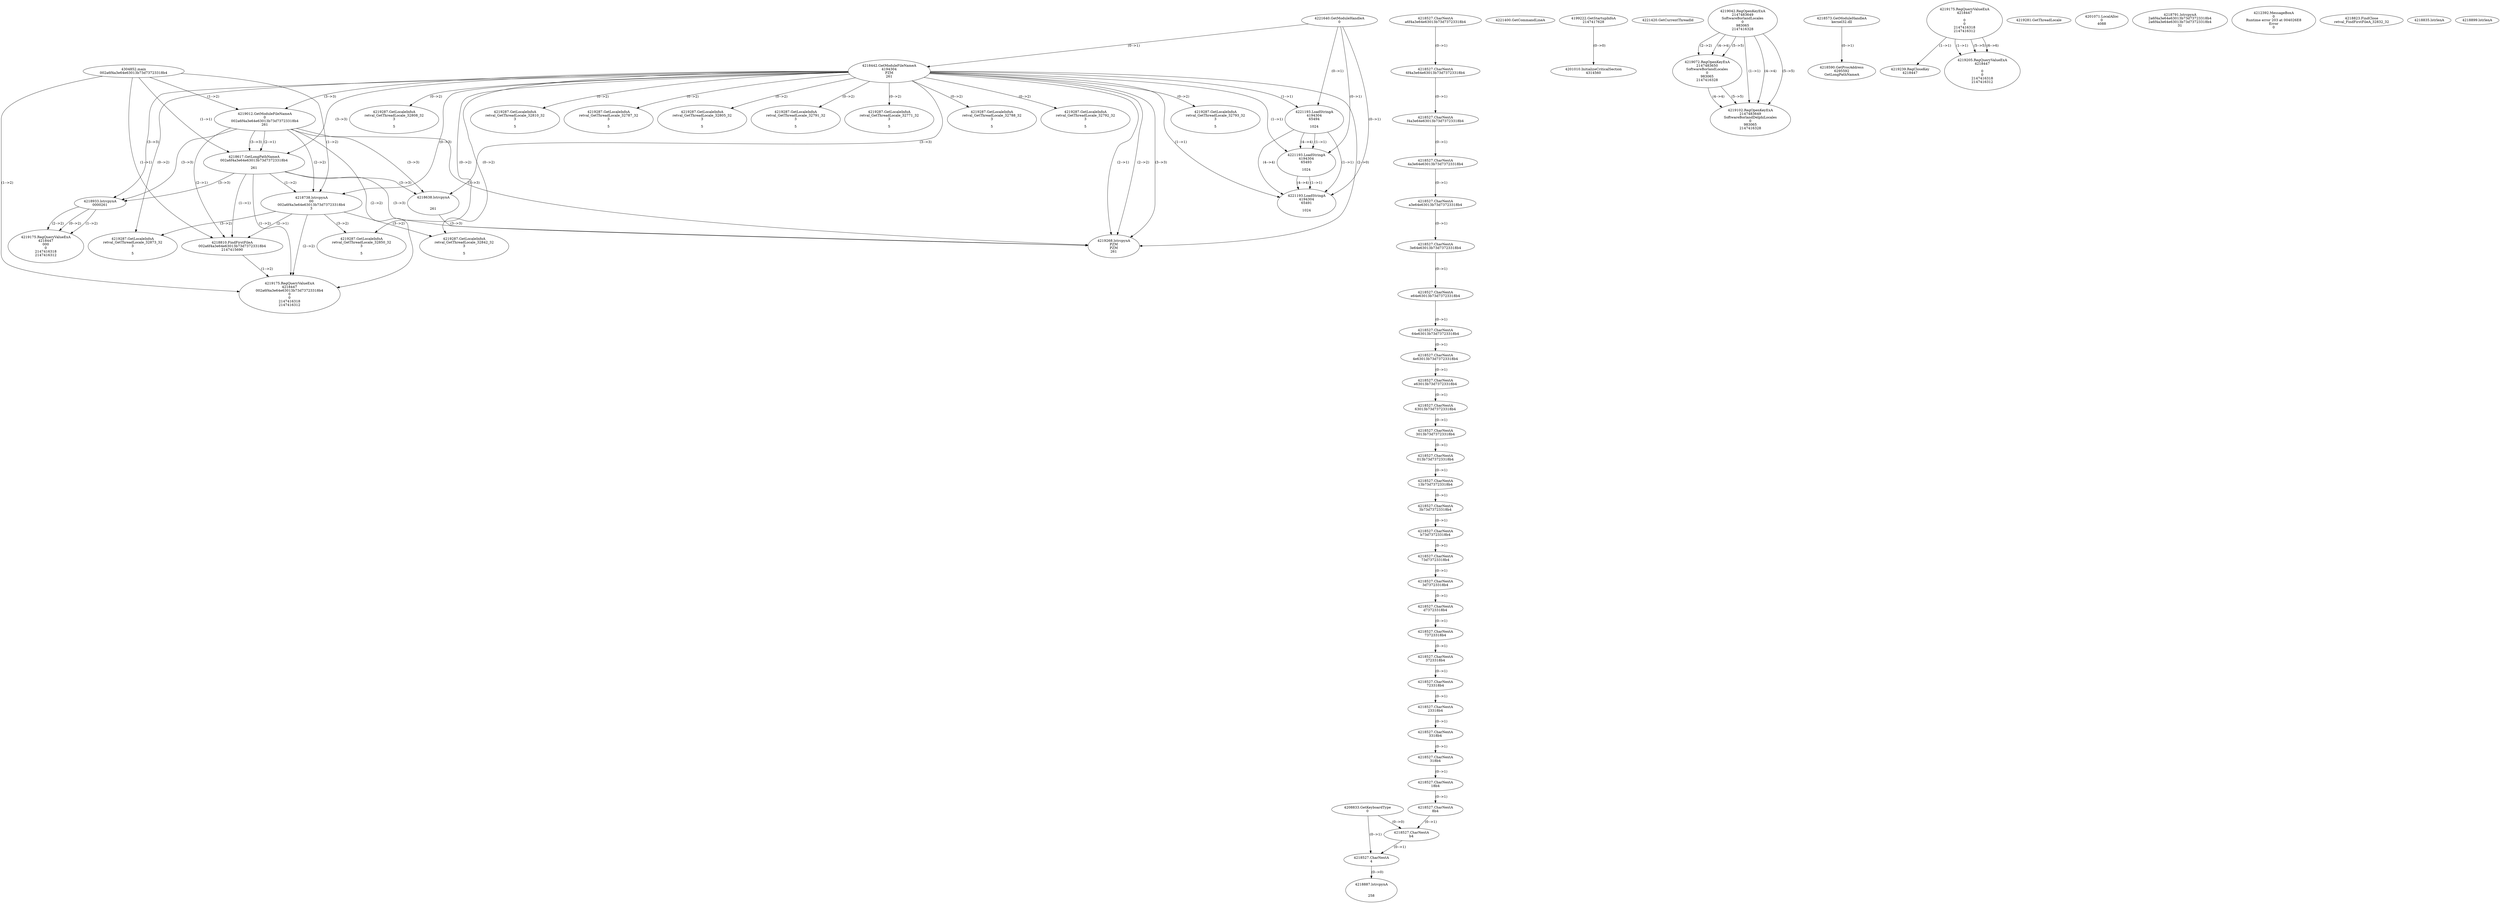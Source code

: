 // Global SCDG with merge call
digraph {
	0 [label="4304852.main
002a6f4a3e64e63013b73d73723318b4"]
	1 [label="4221640.GetModuleHandleA
0"]
	2 [label="4208833.GetKeyboardType
0"]
	3 [label="4221400.GetCommandLineA
"]
	4 [label="4199222.GetStartupInfoA
2147417628"]
	5 [label="4221420.GetCurrentThreadId
"]
	6 [label="4218442.GetModuleFileNameA
4194304
PZM
261"]
	1 -> 6 [label="(0-->1)"]
	7 [label="4219012.GetModuleFileNameA
0
002a6f4a3e64e63013b73d73723318b4
261"]
	0 -> 7 [label="(1-->2)"]
	6 -> 7 [label="(3-->3)"]
	8 [label="4219042.RegOpenKeyExA
2147483649
Software\Borland\Locales
0
983065
2147416328"]
	9 [label="4219072.RegOpenKeyExA
2147483650
Software\Borland\Locales
0
983065
2147416328"]
	8 -> 9 [label="(2-->2)"]
	8 -> 9 [label="(4-->4)"]
	8 -> 9 [label="(5-->5)"]
	10 [label="4219102.RegOpenKeyExA
2147483649
Software\Borland\Delphi\Locales
0
983065
2147416328"]
	8 -> 10 [label="(1-->1)"]
	8 -> 10 [label="(4-->4)"]
	9 -> 10 [label="(4-->4)"]
	8 -> 10 [label="(5-->5)"]
	9 -> 10 [label="(5-->5)"]
	11 [label="4218573.GetModuleHandleA
kernel32.dll"]
	12 [label="4218590.GetProcAddress
6295592
GetLongPathNameA"]
	11 -> 12 [label="(0-->1)"]
	13 [label="4218617.GetLongPathNameA
002a6f4a3e64e63013b73d73723318b4

261"]
	0 -> 13 [label="(1-->1)"]
	7 -> 13 [label="(2-->1)"]
	6 -> 13 [label="(3-->3)"]
	7 -> 13 [label="(3-->3)"]
	14 [label="4218638.lstrcpynA


261"]
	6 -> 14 [label="(3-->3)"]
	7 -> 14 [label="(3-->3)"]
	13 -> 14 [label="(3-->3)"]
	15 [label="4219175.RegQueryValueExA
4218447

0
0
2147416318
2147416312"]
	16 [label="4219239.RegCloseKey
4218447"]
	15 -> 16 [label="(1-->1)"]
	17 [label="4219268.lstrcpynA
PZM
PZM
261"]
	6 -> 17 [label="(2-->1)"]
	6 -> 17 [label="(2-->2)"]
	6 -> 17 [label="(3-->3)"]
	7 -> 17 [label="(3-->3)"]
	13 -> 17 [label="(3-->3)"]
	14 -> 17 [label="(3-->3)"]
	6 -> 17 [label="(2-->0)"]
	18 [label="4219281.GetThreadLocale
"]
	19 [label="4219287.GetLocaleInfoA
retval_GetThreadLocale_32793_32
3

5"]
	6 -> 19 [label="(0-->2)"]
	20 [label="4221193.LoadStringA
4194304
65494

1024"]
	1 -> 20 [label="(0-->1)"]
	6 -> 20 [label="(1-->1)"]
	21 [label="4221193.LoadStringA
4194304
65493

1024"]
	1 -> 21 [label="(0-->1)"]
	6 -> 21 [label="(1-->1)"]
	20 -> 21 [label="(1-->1)"]
	20 -> 21 [label="(4-->4)"]
	22 [label="4201010.InitializeCriticalSection
4314560"]
	4 -> 22 [label="(0-->0)"]
	23 [label="4201071.LocalAlloc
0
4088"]
	24 [label="4219205.RegQueryValueExA
4218447

0
0
2147416318
2147416312"]
	15 -> 24 [label="(1-->1)"]
	15 -> 24 [label="(5-->5)"]
	15 -> 24 [label="(6-->6)"]
	25 [label="4219287.GetLocaleInfoA
retval_GetThreadLocale_32808_32
3

5"]
	6 -> 25 [label="(0-->2)"]
	26 [label="4221193.LoadStringA
4194304
65491

1024"]
	1 -> 26 [label="(0-->1)"]
	6 -> 26 [label="(1-->1)"]
	20 -> 26 [label="(1-->1)"]
	21 -> 26 [label="(1-->1)"]
	20 -> 26 [label="(4-->4)"]
	21 -> 26 [label="(4-->4)"]
	27 [label="4218738.lstrcpynA
00
002a6f4a3e64e63013b73d73723318b4
3"]
	0 -> 27 [label="(1-->2)"]
	7 -> 27 [label="(2-->2)"]
	13 -> 27 [label="(1-->2)"]
	6 -> 27 [label="(0-->3)"]
	28 [label="4218527.CharNextA
a6f4a3e64e63013b73d73723318b4"]
	29 [label="4218527.CharNextA
6f4a3e64e63013b73d73723318b4"]
	28 -> 29 [label="(0-->1)"]
	30 [label="4218527.CharNextA
f4a3e64e63013b73d73723318b4"]
	29 -> 30 [label="(0-->1)"]
	31 [label="4218527.CharNextA
4a3e64e63013b73d73723318b4"]
	30 -> 31 [label="(0-->1)"]
	32 [label="4218527.CharNextA
a3e64e63013b73d73723318b4"]
	31 -> 32 [label="(0-->1)"]
	33 [label="4218527.CharNextA
3e64e63013b73d73723318b4"]
	32 -> 33 [label="(0-->1)"]
	34 [label="4218527.CharNextA
e64e63013b73d73723318b4"]
	33 -> 34 [label="(0-->1)"]
	35 [label="4218527.CharNextA
64e63013b73d73723318b4"]
	34 -> 35 [label="(0-->1)"]
	36 [label="4218527.CharNextA
4e63013b73d73723318b4"]
	35 -> 36 [label="(0-->1)"]
	37 [label="4218527.CharNextA
e63013b73d73723318b4"]
	36 -> 37 [label="(0-->1)"]
	38 [label="4218527.CharNextA
63013b73d73723318b4"]
	37 -> 38 [label="(0-->1)"]
	39 [label="4218527.CharNextA
3013b73d73723318b4"]
	38 -> 39 [label="(0-->1)"]
	40 [label="4218527.CharNextA
013b73d73723318b4"]
	39 -> 40 [label="(0-->1)"]
	41 [label="4218527.CharNextA
13b73d73723318b4"]
	40 -> 41 [label="(0-->1)"]
	42 [label="4218527.CharNextA
3b73d73723318b4"]
	41 -> 42 [label="(0-->1)"]
	43 [label="4218527.CharNextA
b73d73723318b4"]
	42 -> 43 [label="(0-->1)"]
	44 [label="4218527.CharNextA
73d73723318b4"]
	43 -> 44 [label="(0-->1)"]
	45 [label="4218527.CharNextA
3d73723318b4"]
	44 -> 45 [label="(0-->1)"]
	46 [label="4218527.CharNextA
d73723318b4"]
	45 -> 46 [label="(0-->1)"]
	47 [label="4218527.CharNextA
73723318b4"]
	46 -> 47 [label="(0-->1)"]
	48 [label="4218527.CharNextA
3723318b4"]
	47 -> 48 [label="(0-->1)"]
	49 [label="4218527.CharNextA
723318b4"]
	48 -> 49 [label="(0-->1)"]
	50 [label="4218527.CharNextA
23318b4"]
	49 -> 50 [label="(0-->1)"]
	51 [label="4218527.CharNextA
3318b4"]
	50 -> 51 [label="(0-->1)"]
	52 [label="4218527.CharNextA
318b4"]
	51 -> 52 [label="(0-->1)"]
	53 [label="4218527.CharNextA
18b4"]
	52 -> 53 [label="(0-->1)"]
	54 [label="4218527.CharNextA
8b4"]
	53 -> 54 [label="(0-->1)"]
	55 [label="4218527.CharNextA
b4"]
	54 -> 55 [label="(0-->1)"]
	2 -> 55 [label="(0-->0)"]
	56 [label="4218527.CharNextA
4"]
	2 -> 56 [label="(0-->1)"]
	55 -> 56 [label="(0-->1)"]
	57 [label="4218791.lstrcpynA
2a6f4a3e64e63013b73d73723318b4
2a6f4a3e64e63013b73d73723318b4
31"]
	58 [label="4218810.FindFirstFileA
002a6f4a3e64e63013b73d73723318b4
2147415690"]
	0 -> 58 [label="(1-->1)"]
	7 -> 58 [label="(2-->1)"]
	13 -> 58 [label="(1-->1)"]
	27 -> 58 [label="(2-->1)"]
	59 [label="4219175.RegQueryValueExA
4218447
002a6f4a3e64e63013b73d73723318b4
0
0
2147416318
2147416312"]
	0 -> 59 [label="(1-->2)"]
	7 -> 59 [label="(2-->2)"]
	13 -> 59 [label="(1-->2)"]
	27 -> 59 [label="(2-->2)"]
	58 -> 59 [label="(1-->2)"]
	60 [label="4219287.GetLocaleInfoA
retval_GetThreadLocale_32873_32
3

5"]
	6 -> 60 [label="(0-->2)"]
	27 -> 60 [label="(3-->2)"]
	61 [label="4212392.MessageBoxA
0
Runtime error 203 at 004026E8
Error
0"]
	62 [label="4218823.FindClose
retval_FindFirstFileA_32832_32"]
	63 [label="4218835.lstrlenA
"]
	64 [label="4218887.lstrcpynA


258"]
	56 -> 64 [label="(0-->0)"]
	65 [label="4218899.lstrlenA
"]
	66 [label="4218933.lstrcpynA
00\
00\
261"]
	6 -> 66 [label="(3-->3)"]
	7 -> 66 [label="(3-->3)"]
	13 -> 66 [label="(3-->3)"]
	67 [label="4219175.RegQueryValueExA
4218447
00\
0
0
2147416318
2147416312"]
	66 -> 67 [label="(1-->2)"]
	66 -> 67 [label="(2-->2)"]
	66 -> 67 [label="(0-->2)"]
	68 [label="4219287.GetLocaleInfoA
retval_GetThreadLocale_32850_32
3

5"]
	6 -> 68 [label="(0-->2)"]
	27 -> 68 [label="(3-->2)"]
	69 [label="4219287.GetLocaleInfoA
retval_GetThreadLocale_32810_32
3

5"]
	6 -> 69 [label="(0-->2)"]
	70 [label="4219287.GetLocaleInfoA
retval_GetThreadLocale_32787_32
3

5"]
	6 -> 70 [label="(0-->2)"]
	71 [label="4219287.GetLocaleInfoA
retval_GetThreadLocale_32805_32
3

5"]
	6 -> 71 [label="(0-->2)"]
	72 [label="4219287.GetLocaleInfoA
retval_GetThreadLocale_32791_32
3

5"]
	6 -> 72 [label="(0-->2)"]
	73 [label="4219287.GetLocaleInfoA
retval_GetThreadLocale_32771_32
3

5"]
	6 -> 73 [label="(0-->2)"]
	74 [label="4219287.GetLocaleInfoA
retval_GetThreadLocale_32788_32
3

5"]
	6 -> 74 [label="(0-->2)"]
	75 [label="4219287.GetLocaleInfoA
retval_GetThreadLocale_32792_32
3

5"]
	6 -> 75 [label="(0-->2)"]
	76 [label="4219287.GetLocaleInfoA
retval_GetThreadLocale_32842_32
3

5"]
	6 -> 76 [label="(0-->2)"]
	27 -> 76 [label="(3-->2)"]
}
